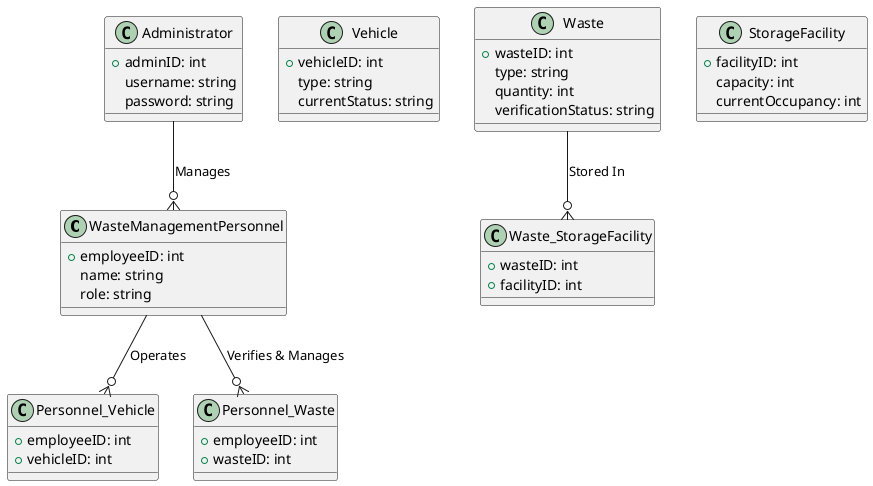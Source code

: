 @startuml

!define ENTITY_TABLE class
!define ENTITY_FIELD field



ENTITY_TABLE WasteManagementPersonnel {
  + employeeID: int
  name: string
  role: string
}

ENTITY_TABLE Vehicle {
  + vehicleID: int
  type: string
  currentStatus: string
}

ENTITY_TABLE Waste {
  + wasteID: int
  type: string
  quantity: int
  verificationStatus: string
}

ENTITY_TABLE StorageFacility {
  + facilityID: int
  capacity: int
  currentOccupancy: int
}

ENTITY_TABLE Administrator {
  + adminID: int
  username: string
  password: string
}


ENTITY_TABLE Personnel_Vehicle {
  + employeeID: int
  + vehicleID: int
}

ENTITY_TABLE Personnel_Waste {
  + employeeID: int
  + wasteID: int
}

ENTITY_TABLE Waste_StorageFacility {
  + wasteID: int
  + facilityID: int
}


WasteManagementPersonnel --o{ Personnel_Vehicle : "Operates"
WasteManagementPersonnel --o{ Personnel_Waste : "Verifies & Manages"
Waste --o{ Waste_StorageFacility : "Stored In"
Administrator --o{ WasteManagementPersonnel : "Manages"

@enduml
